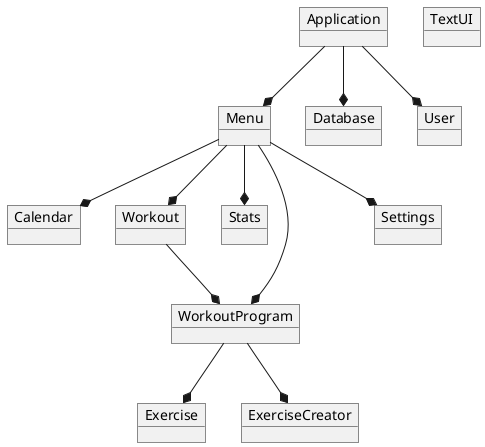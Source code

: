 @startuml
object Application
object Menu
object Database
object Calendar
object Workout
object Stats
object User
object WorkoutProgram
object Exercise
object ExerciseCreator
object Settings
object TextUI

Application --* Database
Application --* Menu
Application --* User

Menu --* WorkoutProgram
Menu --* Settings
Menu --* Calendar
Menu --* Workout
Menu --* Stats

Workout --* WorkoutProgram

WorkoutProgram --* Exercise
WorkoutProgram --* ExerciseCreator

@enduml